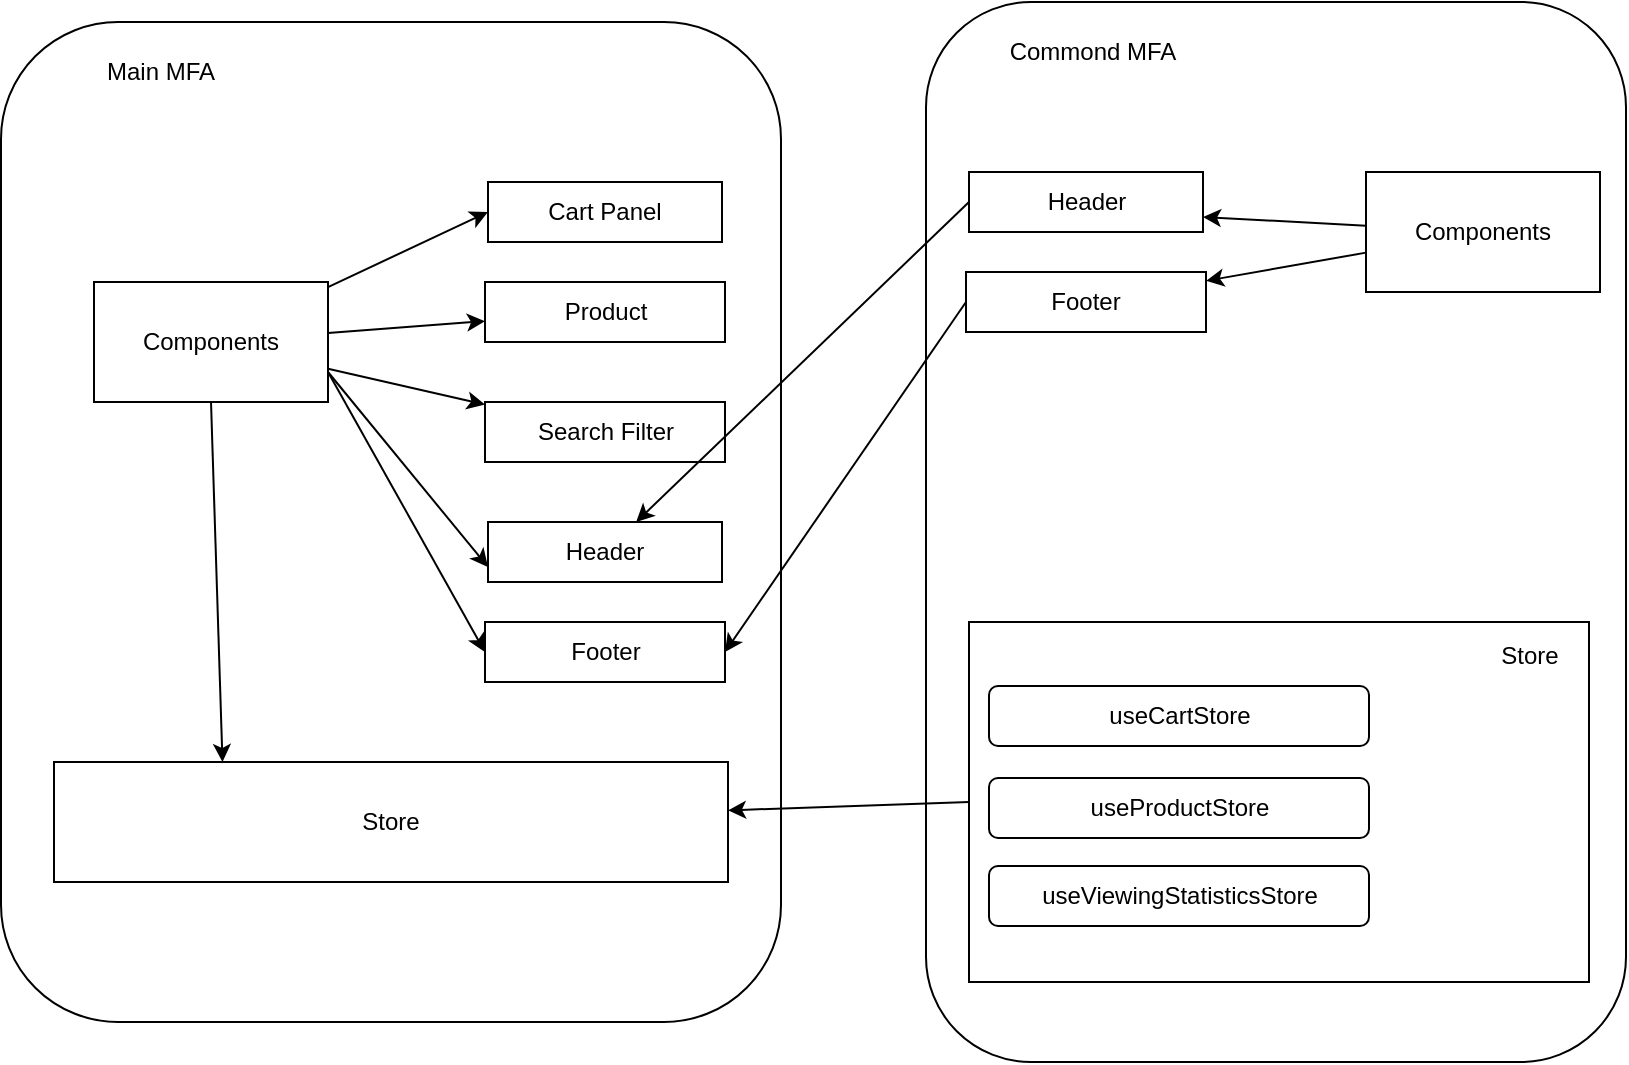 <mxfile>
    <diagram id="Ku3m-uqi4QEZaM89bhah" name="mf">
        <mxGraphModel dx="160" dy="900" grid="1" gridSize="10" guides="1" tooltips="1" connect="1" arrows="1" fold="1" page="1" pageScale="1" pageWidth="850" pageHeight="1100" math="0" shadow="0">
            <root>
                <mxCell id="0"/>
                <mxCell id="1" parent="0"/>
                <mxCell id="8" value="" style="rounded=1;whiteSpace=wrap;html=1;" parent="1" vertex="1">
                    <mxGeometry x="480" y="170" width="350" height="530" as="geometry"/>
                </mxCell>
                <mxCell id="6" value="" style="rounded=1;whiteSpace=wrap;html=1;" parent="1" vertex="1">
                    <mxGeometry x="17.5" y="180" width="390" height="500" as="geometry"/>
                </mxCell>
                <mxCell id="17" value="" style="edgeStyle=none;html=1;entryX=0;entryY=0.5;entryDx=0;entryDy=0;" parent="1" source="3" target="16" edge="1">
                    <mxGeometry relative="1" as="geometry"/>
                </mxCell>
                <mxCell id="20" value="" style="edgeStyle=none;html=1;" parent="1" source="3" target="19" edge="1">
                    <mxGeometry relative="1" as="geometry"/>
                </mxCell>
                <mxCell id="22" value="" style="edgeStyle=none;html=1;" parent="1" source="3" target="21" edge="1">
                    <mxGeometry relative="1" as="geometry"/>
                </mxCell>
                <mxCell id="39" style="edgeStyle=none;html=1;exitX=1;exitY=0.75;exitDx=0;exitDy=0;entryX=0;entryY=0.75;entryDx=0;entryDy=0;" parent="1" source="3" target="32" edge="1">
                    <mxGeometry relative="1" as="geometry"/>
                </mxCell>
                <mxCell id="40" style="edgeStyle=none;html=1;exitX=1;exitY=0.75;exitDx=0;exitDy=0;entryX=0;entryY=0.5;entryDx=0;entryDy=0;" parent="1" source="3" target="33" edge="1">
                    <mxGeometry relative="1" as="geometry"/>
                </mxCell>
                <mxCell id="48" style="edgeStyle=none;html=1;exitX=0.5;exitY=1;exitDx=0;exitDy=0;entryX=0.25;entryY=0;entryDx=0;entryDy=0;" parent="1" source="3" target="23" edge="1">
                    <mxGeometry relative="1" as="geometry"/>
                </mxCell>
                <mxCell id="3" value="Components" style="rounded=0;whiteSpace=wrap;html=1;" parent="1" vertex="1">
                    <mxGeometry x="64" y="310" width="117" height="60" as="geometry"/>
                </mxCell>
                <mxCell id="7" value="Commond MFA" style="text;html=1;strokeColor=none;fillColor=none;align=center;verticalAlign=middle;whiteSpace=wrap;rounded=0;" parent="1" vertex="1">
                    <mxGeometry x="510" y="180" width="107" height="30" as="geometry"/>
                </mxCell>
                <mxCell id="16" value="Cart Panel" style="rounded=0;whiteSpace=wrap;html=1;" parent="1" vertex="1">
                    <mxGeometry x="261" y="260" width="117" height="30" as="geometry"/>
                </mxCell>
                <mxCell id="19" value="Product" style="whiteSpace=wrap;html=1;rounded=0;" parent="1" vertex="1">
                    <mxGeometry x="259.5" y="310" width="120" height="30" as="geometry"/>
                </mxCell>
                <mxCell id="21" value="Search Filter" style="whiteSpace=wrap;html=1;rounded=0;" parent="1" vertex="1">
                    <mxGeometry x="259.5" y="370" width="120" height="30" as="geometry"/>
                </mxCell>
                <mxCell id="23" value="Store" style="rounded=0;whiteSpace=wrap;html=1;" parent="1" vertex="1">
                    <mxGeometry x="44" y="550" width="337" height="60" as="geometry"/>
                </mxCell>
                <mxCell id="24" value="Main MFA" style="text;html=1;strokeColor=none;fillColor=none;align=center;verticalAlign=middle;whiteSpace=wrap;rounded=0;" parent="1" vertex="1">
                    <mxGeometry x="44" y="190" width="107" height="30" as="geometry"/>
                </mxCell>
                <mxCell id="25" value="Components" style="rounded=0;whiteSpace=wrap;html=1;" parent="1" vertex="1">
                    <mxGeometry x="700" y="255" width="117" height="60" as="geometry"/>
                </mxCell>
                <mxCell id="36" style="edgeStyle=none;html=1;exitX=0;exitY=0.5;exitDx=0;exitDy=0;" parent="1" source="26" target="32" edge="1">
                    <mxGeometry relative="1" as="geometry"/>
                </mxCell>
                <mxCell id="26" value="Header" style="rounded=0;whiteSpace=wrap;html=1;" parent="1" vertex="1">
                    <mxGeometry x="501.5" y="255" width="117" height="30" as="geometry"/>
                </mxCell>
                <mxCell id="37" style="edgeStyle=none;html=1;exitX=0;exitY=0.5;exitDx=0;exitDy=0;entryX=1;entryY=0.5;entryDx=0;entryDy=0;" parent="1" source="27" target="33" edge="1">
                    <mxGeometry relative="1" as="geometry"/>
                </mxCell>
                <mxCell id="27" value="Footer" style="whiteSpace=wrap;html=1;rounded=0;" parent="1" vertex="1">
                    <mxGeometry x="500" y="305" width="120" height="30" as="geometry"/>
                </mxCell>
                <mxCell id="28" value="" style="edgeStyle=none;html=1;entryX=1;entryY=0.75;entryDx=0;entryDy=0;" parent="1" source="25" target="26" edge="1">
                    <mxGeometry relative="1" as="geometry"/>
                </mxCell>
                <mxCell id="29" value="" style="edgeStyle=none;html=1;" parent="1" source="25" target="27" edge="1">
                    <mxGeometry relative="1" as="geometry"/>
                </mxCell>
                <mxCell id="32" value="Header" style="rounded=0;whiteSpace=wrap;html=1;" parent="1" vertex="1">
                    <mxGeometry x="261" y="430" width="117" height="30" as="geometry"/>
                </mxCell>
                <mxCell id="33" value="Footer" style="whiteSpace=wrap;html=1;rounded=0;" parent="1" vertex="1">
                    <mxGeometry x="259.5" y="480" width="120" height="30" as="geometry"/>
                </mxCell>
                <mxCell id="46" style="edgeStyle=none;html=1;exitX=0;exitY=0.5;exitDx=0;exitDy=0;" parent="1" source="41" target="23" edge="1">
                    <mxGeometry relative="1" as="geometry"/>
                </mxCell>
                <mxCell id="41" value="" style="rounded=0;whiteSpace=wrap;html=1;" parent="1" vertex="1">
                    <mxGeometry x="501.5" y="480" width="310" height="180" as="geometry"/>
                </mxCell>
                <mxCell id="42" value="Store" style="text;html=1;strokeColor=none;fillColor=none;align=center;verticalAlign=middle;whiteSpace=wrap;rounded=0;" parent="1" vertex="1">
                    <mxGeometry x="751.5" y="482" width="60" height="30" as="geometry"/>
                </mxCell>
                <mxCell id="43" value="useCartStore" style="rounded=1;whiteSpace=wrap;html=1;" parent="1" vertex="1">
                    <mxGeometry x="511.5" y="512" width="190" height="30" as="geometry"/>
                </mxCell>
                <mxCell id="44" value="useProductStore" style="rounded=1;whiteSpace=wrap;html=1;" parent="1" vertex="1">
                    <mxGeometry x="511.5" y="558" width="190" height="30" as="geometry"/>
                </mxCell>
                <mxCell id="45" value="useViewingStatisticsStore" style="rounded=1;whiteSpace=wrap;html=1;" parent="1" vertex="1">
                    <mxGeometry x="511.5" y="602" width="190" height="30" as="geometry"/>
                </mxCell>
            </root>
        </mxGraphModel>
    </diagram>
</mxfile>